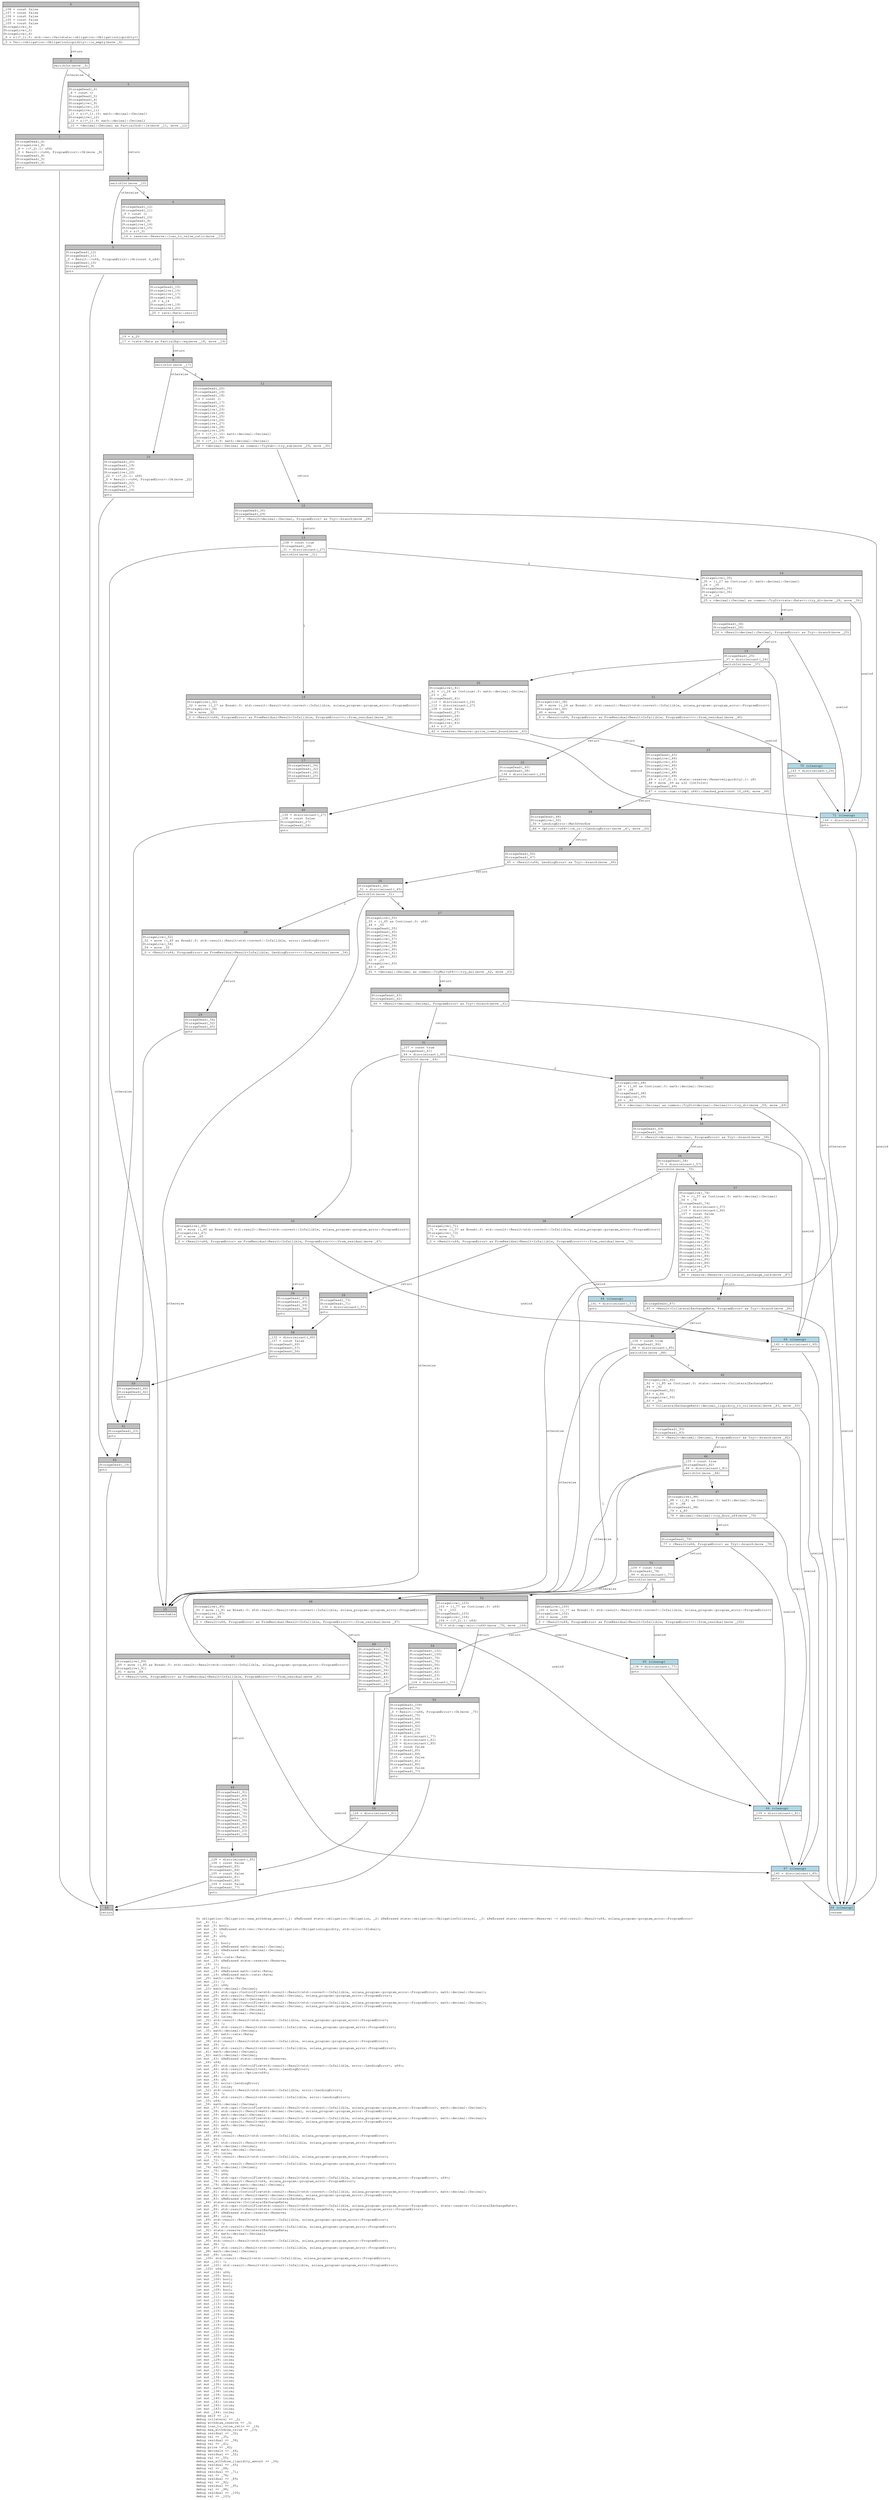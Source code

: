 digraph Mir_0_327 {
    graph [fontname="Courier, monospace"];
    node [fontname="Courier, monospace"];
    edge [fontname="Courier, monospace"];
    label=<fn obligation::Obligation::max_withdraw_amount(_1: &amp;ReErased state::obligation::Obligation, _2: &amp;ReErased state::obligation::ObligationCollateral, _3: &amp;ReErased state::reserve::Reserve) -&gt; std::result::Result&lt;u64, solana_program::program_error::ProgramError&gt;<br align="left"/>let _4: ();<br align="left"/>let mut _5: bool;<br align="left"/>let mut _6: &amp;ReErased std::vec::Vec&lt;state::obligation::ObligationLiquidity, std::alloc::Global&gt;;<br align="left"/>let mut _7: !;<br align="left"/>let mut _8: u64;<br align="left"/>let _9: ();<br align="left"/>let mut _10: bool;<br align="left"/>let mut _11: &amp;ReErased math::decimal::Decimal;<br align="left"/>let mut _12: &amp;ReErased math::decimal::Decimal;<br align="left"/>let mut _13: !;<br align="left"/>let _14: math::rate::Rate;<br align="left"/>let mut _15: &amp;ReErased state::reserve::Reserve;<br align="left"/>let _16: ();<br align="left"/>let mut _17: bool;<br align="left"/>let mut _18: &amp;ReErased math::rate::Rate;<br align="left"/>let mut _19: &amp;ReErased math::rate::Rate;<br align="left"/>let _20: math::rate::Rate;<br align="left"/>let mut _21: !;<br align="left"/>let mut _22: u64;<br align="left"/>let _23: math::decimal::Decimal;<br align="left"/>let mut _24: std::ops::ControlFlow&lt;std::result::Result&lt;std::convert::Infallible, solana_program::program_error::ProgramError&gt;, math::decimal::Decimal&gt;;<br align="left"/>let mut _25: std::result::Result&lt;math::decimal::Decimal, solana_program::program_error::ProgramError&gt;;<br align="left"/>let mut _26: math::decimal::Decimal;<br align="left"/>let mut _27: std::ops::ControlFlow&lt;std::result::Result&lt;std::convert::Infallible, solana_program::program_error::ProgramError&gt;, math::decimal::Decimal&gt;;<br align="left"/>let mut _28: std::result::Result&lt;math::decimal::Decimal, solana_program::program_error::ProgramError&gt;;<br align="left"/>let mut _29: math::decimal::Decimal;<br align="left"/>let mut _30: math::decimal::Decimal;<br align="left"/>let mut _31: isize;<br align="left"/>let _32: std::result::Result&lt;std::convert::Infallible, solana_program::program_error::ProgramError&gt;;<br align="left"/>let mut _33: !;<br align="left"/>let mut _34: std::result::Result&lt;std::convert::Infallible, solana_program::program_error::ProgramError&gt;;<br align="left"/>let _35: math::decimal::Decimal;<br align="left"/>let mut _36: math::rate::Rate;<br align="left"/>let mut _37: isize;<br align="left"/>let _38: std::result::Result&lt;std::convert::Infallible, solana_program::program_error::ProgramError&gt;;<br align="left"/>let mut _39: !;<br align="left"/>let mut _40: std::result::Result&lt;std::convert::Infallible, solana_program::program_error::ProgramError&gt;;<br align="left"/>let _41: math::decimal::Decimal;<br align="left"/>let _42: math::decimal::Decimal;<br align="left"/>let mut _43: &amp;ReErased state::reserve::Reserve;<br align="left"/>let _44: u64;<br align="left"/>let mut _45: std::ops::ControlFlow&lt;std::result::Result&lt;std::convert::Infallible, error::LendingError&gt;, u64&gt;;<br align="left"/>let mut _46: std::result::Result&lt;u64, error::LendingError&gt;;<br align="left"/>let mut _47: std::option::Option&lt;u64&gt;;<br align="left"/>let mut _48: u32;<br align="left"/>let mut _49: u8;<br align="left"/>let mut _50: error::LendingError;<br align="left"/>let mut _51: isize;<br align="left"/>let _52: std::result::Result&lt;std::convert::Infallible, error::LendingError&gt;;<br align="left"/>let mut _53: !;<br align="left"/>let mut _54: std::result::Result&lt;std::convert::Infallible, error::LendingError&gt;;<br align="left"/>let _55: u64;<br align="left"/>let _56: math::decimal::Decimal;<br align="left"/>let mut _57: std::ops::ControlFlow&lt;std::result::Result&lt;std::convert::Infallible, solana_program::program_error::ProgramError&gt;, math::decimal::Decimal&gt;;<br align="left"/>let mut _58: std::result::Result&lt;math::decimal::Decimal, solana_program::program_error::ProgramError&gt;;<br align="left"/>let mut _59: math::decimal::Decimal;<br align="left"/>let mut _60: std::ops::ControlFlow&lt;std::result::Result&lt;std::convert::Infallible, solana_program::program_error::ProgramError&gt;, math::decimal::Decimal&gt;;<br align="left"/>let mut _61: std::result::Result&lt;math::decimal::Decimal, solana_program::program_error::ProgramError&gt;;<br align="left"/>let mut _62: math::decimal::Decimal;<br align="left"/>let mut _63: u64;<br align="left"/>let mut _64: isize;<br align="left"/>let _65: std::result::Result&lt;std::convert::Infallible, solana_program::program_error::ProgramError&gt;;<br align="left"/>let mut _66: !;<br align="left"/>let mut _67: std::result::Result&lt;std::convert::Infallible, solana_program::program_error::ProgramError&gt;;<br align="left"/>let _68: math::decimal::Decimal;<br align="left"/>let mut _69: math::decimal::Decimal;<br align="left"/>let mut _70: isize;<br align="left"/>let _71: std::result::Result&lt;std::convert::Infallible, solana_program::program_error::ProgramError&gt;;<br align="left"/>let mut _72: !;<br align="left"/>let mut _73: std::result::Result&lt;std::convert::Infallible, solana_program::program_error::ProgramError&gt;;<br align="left"/>let _74: math::decimal::Decimal;<br align="left"/>let mut _75: u64;<br align="left"/>let mut _76: u64;<br align="left"/>let mut _77: std::ops::ControlFlow&lt;std::result::Result&lt;std::convert::Infallible, solana_program::program_error::ProgramError&gt;, u64&gt;;<br align="left"/>let mut _78: std::result::Result&lt;u64, solana_program::program_error::ProgramError&gt;;<br align="left"/>let mut _79: &amp;ReErased math::decimal::Decimal;<br align="left"/>let _80: math::decimal::Decimal;<br align="left"/>let mut _81: std::ops::ControlFlow&lt;std::result::Result&lt;std::convert::Infallible, solana_program::program_error::ProgramError&gt;, math::decimal::Decimal&gt;;<br align="left"/>let mut _82: std::result::Result&lt;math::decimal::Decimal, solana_program::program_error::ProgramError&gt;;<br align="left"/>let mut _83: &amp;ReErased state::reserve::CollateralExchangeRate;<br align="left"/>let _84: state::reserve::CollateralExchangeRate;<br align="left"/>let mut _85: std::ops::ControlFlow&lt;std::result::Result&lt;std::convert::Infallible, solana_program::program_error::ProgramError&gt;, state::reserve::CollateralExchangeRate&gt;;<br align="left"/>let mut _86: std::result::Result&lt;state::reserve::CollateralExchangeRate, solana_program::program_error::ProgramError&gt;;<br align="left"/>let mut _87: &amp;ReErased state::reserve::Reserve;<br align="left"/>let mut _88: isize;<br align="left"/>let _89: std::result::Result&lt;std::convert::Infallible, solana_program::program_error::ProgramError&gt;;<br align="left"/>let mut _90: !;<br align="left"/>let mut _91: std::result::Result&lt;std::convert::Infallible, solana_program::program_error::ProgramError&gt;;<br align="left"/>let _92: state::reserve::CollateralExchangeRate;<br align="left"/>let mut _93: math::decimal::Decimal;<br align="left"/>let mut _94: isize;<br align="left"/>let _95: std::result::Result&lt;std::convert::Infallible, solana_program::program_error::ProgramError&gt;;<br align="left"/>let mut _96: !;<br align="left"/>let mut _97: std::result::Result&lt;std::convert::Infallible, solana_program::program_error::ProgramError&gt;;<br align="left"/>let _98: math::decimal::Decimal;<br align="left"/>let mut _99: isize;<br align="left"/>let _100: std::result::Result&lt;std::convert::Infallible, solana_program::program_error::ProgramError&gt;;<br align="left"/>let mut _101: !;<br align="left"/>let mut _102: std::result::Result&lt;std::convert::Infallible, solana_program::program_error::ProgramError&gt;;<br align="left"/>let _103: u64;<br align="left"/>let mut _104: u64;<br align="left"/>let mut _105: bool;<br align="left"/>let mut _106: bool;<br align="left"/>let mut _107: bool;<br align="left"/>let mut _108: bool;<br align="left"/>let mut _109: bool;<br align="left"/>let mut _110: isize;<br align="left"/>let mut _111: isize;<br align="left"/>let mut _112: isize;<br align="left"/>let mut _113: isize;<br align="left"/>let mut _114: isize;<br align="left"/>let mut _115: isize;<br align="left"/>let mut _116: isize;<br align="left"/>let mut _117: isize;<br align="left"/>let mut _118: isize;<br align="left"/>let mut _119: isize;<br align="left"/>let mut _120: isize;<br align="left"/>let mut _121: isize;<br align="left"/>let mut _122: isize;<br align="left"/>let mut _123: isize;<br align="left"/>let mut _124: isize;<br align="left"/>let mut _125: isize;<br align="left"/>let mut _126: isize;<br align="left"/>let mut _127: isize;<br align="left"/>let mut _128: isize;<br align="left"/>let mut _129: isize;<br align="left"/>let mut _130: isize;<br align="left"/>let mut _131: isize;<br align="left"/>let mut _132: isize;<br align="left"/>let mut _133: isize;<br align="left"/>let mut _134: isize;<br align="left"/>let mut _135: isize;<br align="left"/>let mut _136: isize;<br align="left"/>let mut _137: isize;<br align="left"/>let mut _138: isize;<br align="left"/>let mut _139: isize;<br align="left"/>let mut _140: isize;<br align="left"/>let mut _141: isize;<br align="left"/>let mut _142: isize;<br align="left"/>let mut _143: isize;<br align="left"/>let mut _144: isize;<br align="left"/>debug self =&gt; _1;<br align="left"/>debug collateral =&gt; _2;<br align="left"/>debug withdraw_reserve =&gt; _3;<br align="left"/>debug loan_to_value_ratio =&gt; _14;<br align="left"/>debug max_withdraw_value =&gt; _23;<br align="left"/>debug residual =&gt; _32;<br align="left"/>debug val =&gt; _35;<br align="left"/>debug residual =&gt; _38;<br align="left"/>debug val =&gt; _41;<br align="left"/>debug price =&gt; _42;<br align="left"/>debug decimals =&gt; _44;<br align="left"/>debug residual =&gt; _52;<br align="left"/>debug val =&gt; _55;<br align="left"/>debug max_withdraw_liquidity_amount =&gt; _56;<br align="left"/>debug residual =&gt; _65;<br align="left"/>debug val =&gt; _68;<br align="left"/>debug residual =&gt; _71;<br align="left"/>debug val =&gt; _74;<br align="left"/>debug residual =&gt; _89;<br align="left"/>debug val =&gt; _92;<br align="left"/>debug residual =&gt; _95;<br align="left"/>debug val =&gt; _98;<br align="left"/>debug residual =&gt; _100;<br align="left"/>debug val =&gt; _103;<br align="left"/>>;
    bb0__0_327 [shape="none", label=<<table border="0" cellborder="1" cellspacing="0"><tr><td bgcolor="gray" align="center" colspan="1">0</td></tr><tr><td align="left" balign="left">_108 = const false<br/>_107 = const false<br/>_106 = const false<br/>_105 = const false<br/>_109 = const false<br/>StorageLive(_4)<br/>StorageLive(_5)<br/>StorageLive(_6)<br/>_6 = &amp;((*_1).5: std::vec::Vec&lt;state::obligation::ObligationLiquidity&gt;)<br/></td></tr><tr><td align="left">_5 = Vec::&lt;obligation::ObligationLiquidity&gt;::is_empty(move _6)</td></tr></table>>];
    bb1__0_327 [shape="none", label=<<table border="0" cellborder="1" cellspacing="0"><tr><td bgcolor="gray" align="center" colspan="1">1</td></tr><tr><td align="left">switchInt(move _5)</td></tr></table>>];
    bb2__0_327 [shape="none", label=<<table border="0" cellborder="1" cellspacing="0"><tr><td bgcolor="gray" align="center" colspan="1">2</td></tr><tr><td align="left" balign="left">StorageDead(_6)<br/>StorageLive(_8)<br/>_8 = ((*_2).1: u64)<br/>_0 = Result::&lt;u64, ProgramError&gt;::Ok(move _8)<br/>StorageDead(_8)<br/>StorageDead(_5)<br/>StorageDead(_4)<br/></td></tr><tr><td align="left">goto</td></tr></table>>];
    bb3__0_327 [shape="none", label=<<table border="0" cellborder="1" cellspacing="0"><tr><td bgcolor="gray" align="center" colspan="1">3</td></tr><tr><td align="left" balign="left">StorageDead(_6)<br/>_4 = const ()<br/>StorageDead(_5)<br/>StorageDead(_4)<br/>StorageLive(_9)<br/>StorageLive(_10)<br/>StorageLive(_11)<br/>_11 = &amp;((*_1).10: math::decimal::Decimal)<br/>StorageLive(_12)<br/>_12 = &amp;((*_1).9: math::decimal::Decimal)<br/></td></tr><tr><td align="left">_10 = &lt;decimal::Decimal as PartialOrd&gt;::le(move _11, move _12)</td></tr></table>>];
    bb4__0_327 [shape="none", label=<<table border="0" cellborder="1" cellspacing="0"><tr><td bgcolor="gray" align="center" colspan="1">4</td></tr><tr><td align="left">switchInt(move _10)</td></tr></table>>];
    bb5__0_327 [shape="none", label=<<table border="0" cellborder="1" cellspacing="0"><tr><td bgcolor="gray" align="center" colspan="1">5</td></tr><tr><td align="left" balign="left">StorageDead(_12)<br/>StorageDead(_11)<br/>_0 = Result::&lt;u64, ProgramError&gt;::Ok(const 0_u64)<br/>StorageDead(_10)<br/>StorageDead(_9)<br/></td></tr><tr><td align="left">goto</td></tr></table>>];
    bb6__0_327 [shape="none", label=<<table border="0" cellborder="1" cellspacing="0"><tr><td bgcolor="gray" align="center" colspan="1">6</td></tr><tr><td align="left" balign="left">StorageDead(_12)<br/>StorageDead(_11)<br/>_9 = const ()<br/>StorageDead(_10)<br/>StorageDead(_9)<br/>StorageLive(_14)<br/>StorageLive(_15)<br/>_15 = &amp;(*_3)<br/></td></tr><tr><td align="left">_14 = reserve::Reserve::loan_to_value_ratio(move _15)</td></tr></table>>];
    bb7__0_327 [shape="none", label=<<table border="0" cellborder="1" cellspacing="0"><tr><td bgcolor="gray" align="center" colspan="1">7</td></tr><tr><td align="left" balign="left">StorageDead(_15)<br/>StorageLive(_16)<br/>StorageLive(_17)<br/>StorageLive(_18)<br/>_18 = &amp;_14<br/>StorageLive(_19)<br/>StorageLive(_20)<br/></td></tr><tr><td align="left">_20 = rate::Rate::zero()</td></tr></table>>];
    bb8__0_327 [shape="none", label=<<table border="0" cellborder="1" cellspacing="0"><tr><td bgcolor="gray" align="center" colspan="1">8</td></tr><tr><td align="left" balign="left">_19 = &amp;_20<br/></td></tr><tr><td align="left">_17 = &lt;rate::Rate as PartialEq&gt;::eq(move _18, move _19)</td></tr></table>>];
    bb9__0_327 [shape="none", label=<<table border="0" cellborder="1" cellspacing="0"><tr><td bgcolor="gray" align="center" colspan="1">9</td></tr><tr><td align="left">switchInt(move _17)</td></tr></table>>];
    bb10__0_327 [shape="none", label=<<table border="0" cellborder="1" cellspacing="0"><tr><td bgcolor="gray" align="center" colspan="1">10</td></tr><tr><td align="left" balign="left">StorageDead(_20)<br/>StorageDead(_19)<br/>StorageDead(_18)<br/>StorageLive(_22)<br/>_22 = ((*_2).1: u64)<br/>_0 = Result::&lt;u64, ProgramError&gt;::Ok(move _22)<br/>StorageDead(_22)<br/>StorageDead(_17)<br/>StorageDead(_16)<br/></td></tr><tr><td align="left">goto</td></tr></table>>];
    bb11__0_327 [shape="none", label=<<table border="0" cellborder="1" cellspacing="0"><tr><td bgcolor="gray" align="center" colspan="1">11</td></tr><tr><td align="left" balign="left">StorageDead(_20)<br/>StorageDead(_19)<br/>StorageDead(_18)<br/>_16 = const ()<br/>StorageDead(_17)<br/>StorageDead(_16)<br/>StorageLive(_23)<br/>StorageLive(_24)<br/>StorageLive(_25)<br/>StorageLive(_26)<br/>StorageLive(_27)<br/>StorageLive(_28)<br/>StorageLive(_29)<br/>_29 = ((*_1).10: math::decimal::Decimal)<br/>StorageLive(_30)<br/>_30 = ((*_1).9: math::decimal::Decimal)<br/></td></tr><tr><td align="left">_28 = &lt;decimal::Decimal as common::TrySub&gt;::try_sub(move _29, move _30)</td></tr></table>>];
    bb12__0_327 [shape="none", label=<<table border="0" cellborder="1" cellspacing="0"><tr><td bgcolor="gray" align="center" colspan="1">12</td></tr><tr><td align="left" balign="left">StorageDead(_30)<br/>StorageDead(_29)<br/></td></tr><tr><td align="left">_27 = &lt;Result&lt;decimal::Decimal, ProgramError&gt; as Try&gt;::branch(move _28)</td></tr></table>>];
    bb13__0_327 [shape="none", label=<<table border="0" cellborder="1" cellspacing="0"><tr><td bgcolor="gray" align="center" colspan="1">13</td></tr><tr><td align="left" balign="left">_108 = const true<br/>StorageDead(_28)<br/>_31 = discriminant(_27)<br/></td></tr><tr><td align="left">switchInt(move _31)</td></tr></table>>];
    bb14__0_327 [shape="none", label=<<table border="0" cellborder="1" cellspacing="0"><tr><td bgcolor="gray" align="center" colspan="1">14</td></tr><tr><td align="left" balign="left">StorageLive(_35)<br/>_35 = ((_27 as Continue).0: math::decimal::Decimal)<br/>_26 = _35<br/>StorageDead(_35)<br/>StorageLive(_36)<br/>_36 = _14<br/></td></tr><tr><td align="left">_25 = &lt;decimal::Decimal as common::TryDiv&lt;rate::Rate&gt;&gt;::try_div(move _26, move _36)</td></tr></table>>];
    bb15__0_327 [shape="none", label=<<table border="0" cellborder="1" cellspacing="0"><tr><td bgcolor="gray" align="center" colspan="1">15</td></tr><tr><td align="left">unreachable</td></tr></table>>];
    bb16__0_327 [shape="none", label=<<table border="0" cellborder="1" cellspacing="0"><tr><td bgcolor="gray" align="center" colspan="1">16</td></tr><tr><td align="left" balign="left">StorageLive(_32)<br/>_32 = move ((_27 as Break).0: std::result::Result&lt;std::convert::Infallible, solana_program::program_error::ProgramError&gt;)<br/>StorageLive(_34)<br/>_34 = move _32<br/></td></tr><tr><td align="left">_0 = &lt;Result&lt;u64, ProgramError&gt; as FromResidual&lt;Result&lt;Infallible, ProgramError&gt;&gt;&gt;::from_residual(move _34)</td></tr></table>>];
    bb17__0_327 [shape="none", label=<<table border="0" cellborder="1" cellspacing="0"><tr><td bgcolor="gray" align="center" colspan="1">17</td></tr><tr><td align="left" balign="left">StorageDead(_34)<br/>StorageDead(_32)<br/>StorageDead(_26)<br/>StorageDead(_25)<br/></td></tr><tr><td align="left">goto</td></tr></table>>];
    bb18__0_327 [shape="none", label=<<table border="0" cellborder="1" cellspacing="0"><tr><td bgcolor="gray" align="center" colspan="1">18</td></tr><tr><td align="left" balign="left">StorageDead(_36)<br/>StorageDead(_26)<br/></td></tr><tr><td align="left">_24 = &lt;Result&lt;decimal::Decimal, ProgramError&gt; as Try&gt;::branch(move _25)</td></tr></table>>];
    bb19__0_327 [shape="none", label=<<table border="0" cellborder="1" cellspacing="0"><tr><td bgcolor="gray" align="center" colspan="1">19</td></tr><tr><td align="left" balign="left">StorageDead(_25)<br/>_37 = discriminant(_24)<br/></td></tr><tr><td align="left">switchInt(move _37)</td></tr></table>>];
    bb20__0_327 [shape="none", label=<<table border="0" cellborder="1" cellspacing="0"><tr><td bgcolor="gray" align="center" colspan="1">20</td></tr><tr><td align="left" balign="left">StorageLive(_41)<br/>_41 = ((_24 as Continue).0: math::decimal::Decimal)<br/>_23 = _41<br/>StorageDead(_41)<br/>_110 = discriminant(_24)<br/>_112 = discriminant(_27)<br/>_108 = const false<br/>StorageDead(_27)<br/>StorageDead(_24)<br/>StorageLive(_42)<br/>StorageLive(_43)<br/>_43 = &amp;(*_3)<br/></td></tr><tr><td align="left">_42 = reserve::Reserve::price_lower_bound(move _43)</td></tr></table>>];
    bb21__0_327 [shape="none", label=<<table border="0" cellborder="1" cellspacing="0"><tr><td bgcolor="gray" align="center" colspan="1">21</td></tr><tr><td align="left" balign="left">StorageLive(_38)<br/>_38 = move ((_24 as Break).0: std::result::Result&lt;std::convert::Infallible, solana_program::program_error::ProgramError&gt;)<br/>StorageLive(_40)<br/>_40 = move _38<br/></td></tr><tr><td align="left">_0 = &lt;Result&lt;u64, ProgramError&gt; as FromResidual&lt;Result&lt;Infallible, ProgramError&gt;&gt;&gt;::from_residual(move _40)</td></tr></table>>];
    bb22__0_327 [shape="none", label=<<table border="0" cellborder="1" cellspacing="0"><tr><td bgcolor="gray" align="center" colspan="1">22</td></tr><tr><td align="left" balign="left">StorageDead(_40)<br/>StorageDead(_38)<br/>_134 = discriminant(_24)<br/></td></tr><tr><td align="left">goto</td></tr></table>>];
    bb23__0_327 [shape="none", label=<<table border="0" cellborder="1" cellspacing="0"><tr><td bgcolor="gray" align="center" colspan="1">23</td></tr><tr><td align="left" balign="left">StorageDead(_43)<br/>StorageLive(_44)<br/>StorageLive(_45)<br/>StorageLive(_46)<br/>StorageLive(_47)<br/>StorageLive(_48)<br/>StorageLive(_49)<br/>_49 = (((*_3).3: state::reserve::ReserveLiquidity).1: u8)<br/>_48 = move _49 as u32 (IntToInt)<br/>StorageDead(_49)<br/></td></tr><tr><td align="left">_47 = core::num::&lt;impl u64&gt;::checked_pow(const 10_u64, move _48)</td></tr></table>>];
    bb24__0_327 [shape="none", label=<<table border="0" cellborder="1" cellspacing="0"><tr><td bgcolor="gray" align="center" colspan="1">24</td></tr><tr><td align="left" balign="left">StorageDead(_48)<br/>StorageLive(_50)<br/>_50 = LendingError::MathOverflow<br/></td></tr><tr><td align="left">_46 = Option::&lt;u64&gt;::ok_or::&lt;LendingError&gt;(move _47, move _50)</td></tr></table>>];
    bb25__0_327 [shape="none", label=<<table border="0" cellborder="1" cellspacing="0"><tr><td bgcolor="gray" align="center" colspan="1">25</td></tr><tr><td align="left" balign="left">StorageDead(_50)<br/>StorageDead(_47)<br/></td></tr><tr><td align="left">_45 = &lt;Result&lt;u64, LendingError&gt; as Try&gt;::branch(move _46)</td></tr></table>>];
    bb26__0_327 [shape="none", label=<<table border="0" cellborder="1" cellspacing="0"><tr><td bgcolor="gray" align="center" colspan="1">26</td></tr><tr><td align="left" balign="left">StorageDead(_46)<br/>_51 = discriminant(_45)<br/></td></tr><tr><td align="left">switchInt(move _51)</td></tr></table>>];
    bb27__0_327 [shape="none", label=<<table border="0" cellborder="1" cellspacing="0"><tr><td bgcolor="gray" align="center" colspan="1">27</td></tr><tr><td align="left" balign="left">StorageLive(_55)<br/>_55 = ((_45 as Continue).0: u64)<br/>_44 = _55<br/>StorageDead(_55)<br/>StorageDead(_45)<br/>StorageLive(_56)<br/>StorageLive(_57)<br/>StorageLive(_58)<br/>StorageLive(_59)<br/>StorageLive(_60)<br/>StorageLive(_61)<br/>StorageLive(_62)<br/>_62 = _23<br/>StorageLive(_63)<br/>_63 = _44<br/></td></tr><tr><td align="left">_61 = &lt;decimal::Decimal as common::TryMul&lt;u64&gt;&gt;::try_mul(move _62, move _63)</td></tr></table>>];
    bb28__0_327 [shape="none", label=<<table border="0" cellborder="1" cellspacing="0"><tr><td bgcolor="gray" align="center" colspan="1">28</td></tr><tr><td align="left" balign="left">StorageLive(_52)<br/>_52 = move ((_45 as Break).0: std::result::Result&lt;std::convert::Infallible, error::LendingError&gt;)<br/>StorageLive(_54)<br/>_54 = move _52<br/></td></tr><tr><td align="left">_0 = &lt;Result&lt;u64, ProgramError&gt; as FromResidual&lt;Result&lt;Infallible, LendingError&gt;&gt;&gt;::from_residual(move _54)</td></tr></table>>];
    bb29__0_327 [shape="none", label=<<table border="0" cellborder="1" cellspacing="0"><tr><td bgcolor="gray" align="center" colspan="1">29</td></tr><tr><td align="left" balign="left">StorageDead(_54)<br/>StorageDead(_52)<br/>StorageDead(_45)<br/></td></tr><tr><td align="left">goto</td></tr></table>>];
    bb30__0_327 [shape="none", label=<<table border="0" cellborder="1" cellspacing="0"><tr><td bgcolor="gray" align="center" colspan="1">30</td></tr><tr><td align="left" balign="left">StorageDead(_63)<br/>StorageDead(_62)<br/></td></tr><tr><td align="left">_60 = &lt;Result&lt;decimal::Decimal, ProgramError&gt; as Try&gt;::branch(move _61)</td></tr></table>>];
    bb31__0_327 [shape="none", label=<<table border="0" cellborder="1" cellspacing="0"><tr><td bgcolor="gray" align="center" colspan="1">31</td></tr><tr><td align="left" balign="left">_107 = const true<br/>StorageDead(_61)<br/>_64 = discriminant(_60)<br/></td></tr><tr><td align="left">switchInt(move _64)</td></tr></table>>];
    bb32__0_327 [shape="none", label=<<table border="0" cellborder="1" cellspacing="0"><tr><td bgcolor="gray" align="center" colspan="1">32</td></tr><tr><td align="left" balign="left">StorageLive(_68)<br/>_68 = ((_60 as Continue).0: math::decimal::Decimal)<br/>_59 = _68<br/>StorageDead(_68)<br/>StorageLive(_69)<br/>_69 = _42<br/></td></tr><tr><td align="left">_58 = &lt;decimal::Decimal as common::TryDiv&lt;decimal::Decimal&gt;&gt;::try_div(move _59, move _69)</td></tr></table>>];
    bb33__0_327 [shape="none", label=<<table border="0" cellborder="1" cellspacing="0"><tr><td bgcolor="gray" align="center" colspan="1">33</td></tr><tr><td align="left" balign="left">StorageLive(_65)<br/>_65 = move ((_60 as Break).0: std::result::Result&lt;std::convert::Infallible, solana_program::program_error::ProgramError&gt;)<br/>StorageLive(_67)<br/>_67 = move _65<br/></td></tr><tr><td align="left">_0 = &lt;Result&lt;u64, ProgramError&gt; as FromResidual&lt;Result&lt;Infallible, ProgramError&gt;&gt;&gt;::from_residual(move _67)</td></tr></table>>];
    bb34__0_327 [shape="none", label=<<table border="0" cellborder="1" cellspacing="0"><tr><td bgcolor="gray" align="center" colspan="1">34</td></tr><tr><td align="left" balign="left">StorageDead(_67)<br/>StorageDead(_65)<br/>StorageDead(_59)<br/>StorageDead(_58)<br/></td></tr><tr><td align="left">goto</td></tr></table>>];
    bb35__0_327 [shape="none", label=<<table border="0" cellborder="1" cellspacing="0"><tr><td bgcolor="gray" align="center" colspan="1">35</td></tr><tr><td align="left" balign="left">StorageDead(_69)<br/>StorageDead(_59)<br/></td></tr><tr><td align="left">_57 = &lt;Result&lt;decimal::Decimal, ProgramError&gt; as Try&gt;::branch(move _58)</td></tr></table>>];
    bb36__0_327 [shape="none", label=<<table border="0" cellborder="1" cellspacing="0"><tr><td bgcolor="gray" align="center" colspan="1">36</td></tr><tr><td align="left" balign="left">StorageDead(_58)<br/>_70 = discriminant(_57)<br/></td></tr><tr><td align="left">switchInt(move _70)</td></tr></table>>];
    bb37__0_327 [shape="none", label=<<table border="0" cellborder="1" cellspacing="0"><tr><td bgcolor="gray" align="center" colspan="1">37</td></tr><tr><td align="left" balign="left">StorageLive(_74)<br/>_74 = ((_57 as Continue).0: math::decimal::Decimal)<br/>_56 = _74<br/>StorageDead(_74)<br/>_114 = discriminant(_57)<br/>_116 = discriminant(_60)<br/>_107 = const false<br/>StorageDead(_60)<br/>StorageDead(_57)<br/>StorageLive(_75)<br/>StorageLive(_76)<br/>StorageLive(_77)<br/>StorageLive(_78)<br/>StorageLive(_79)<br/>StorageLive(_80)<br/>StorageLive(_81)<br/>StorageLive(_82)<br/>StorageLive(_83)<br/>StorageLive(_84)<br/>StorageLive(_85)<br/>StorageLive(_86)<br/>StorageLive(_87)<br/>_87 = &amp;(*_3)<br/></td></tr><tr><td align="left">_86 = reserve::Reserve::collateral_exchange_rate(move _87)</td></tr></table>>];
    bb38__0_327 [shape="none", label=<<table border="0" cellborder="1" cellspacing="0"><tr><td bgcolor="gray" align="center" colspan="1">38</td></tr><tr><td align="left" balign="left">StorageLive(_71)<br/>_71 = move ((_57 as Break).0: std::result::Result&lt;std::convert::Infallible, solana_program::program_error::ProgramError&gt;)<br/>StorageLive(_73)<br/>_73 = move _71<br/></td></tr><tr><td align="left">_0 = &lt;Result&lt;u64, ProgramError&gt; as FromResidual&lt;Result&lt;Infallible, ProgramError&gt;&gt;&gt;::from_residual(move _73)</td></tr></table>>];
    bb39__0_327 [shape="none", label=<<table border="0" cellborder="1" cellspacing="0"><tr><td bgcolor="gray" align="center" colspan="1">39</td></tr><tr><td align="left" balign="left">StorageDead(_73)<br/>StorageDead(_71)<br/>_130 = discriminant(_57)<br/></td></tr><tr><td align="left">goto</td></tr></table>>];
    bb40__0_327 [shape="none", label=<<table border="0" cellborder="1" cellspacing="0"><tr><td bgcolor="gray" align="center" colspan="1">40</td></tr><tr><td align="left" balign="left">StorageDead(_87)<br/></td></tr><tr><td align="left">_85 = &lt;Result&lt;CollateralExchangeRate, ProgramError&gt; as Try&gt;::branch(move _86)</td></tr></table>>];
    bb41__0_327 [shape="none", label=<<table border="0" cellborder="1" cellspacing="0"><tr><td bgcolor="gray" align="center" colspan="1">41</td></tr><tr><td align="left" balign="left">_106 = const true<br/>StorageDead(_86)<br/>_88 = discriminant(_85)<br/></td></tr><tr><td align="left">switchInt(move _88)</td></tr></table>>];
    bb42__0_327 [shape="none", label=<<table border="0" cellborder="1" cellspacing="0"><tr><td bgcolor="gray" align="center" colspan="1">42</td></tr><tr><td align="left" balign="left">StorageLive(_92)<br/>_92 = ((_85 as Continue).0: state::reserve::CollateralExchangeRate)<br/>_84 = _92<br/>StorageDead(_92)<br/>_83 = &amp;_84<br/>StorageLive(_93)<br/>_93 = _56<br/></td></tr><tr><td align="left">_82 = CollateralExchangeRate::decimal_liquidity_to_collateral(move _83, move _93)</td></tr></table>>];
    bb43__0_327 [shape="none", label=<<table border="0" cellborder="1" cellspacing="0"><tr><td bgcolor="gray" align="center" colspan="1">43</td></tr><tr><td align="left" balign="left">StorageLive(_89)<br/>_89 = move ((_85 as Break).0: std::result::Result&lt;std::convert::Infallible, solana_program::program_error::ProgramError&gt;)<br/>StorageLive(_91)<br/>_91 = move _89<br/></td></tr><tr><td align="left">_0 = &lt;Result&lt;u64, ProgramError&gt; as FromResidual&lt;Result&lt;Infallible, ProgramError&gt;&gt;&gt;::from_residual(move _91)</td></tr></table>>];
    bb44__0_327 [shape="none", label=<<table border="0" cellborder="1" cellspacing="0"><tr><td bgcolor="gray" align="center" colspan="1">44</td></tr><tr><td align="left" balign="left">StorageDead(_91)<br/>StorageDead(_89)<br/>StorageDead(_83)<br/>StorageDead(_82)<br/>StorageDead(_79)<br/>StorageDead(_78)<br/>StorageDead(_76)<br/>StorageDead(_75)<br/>StorageDead(_56)<br/>StorageDead(_44)<br/>StorageDead(_42)<br/>StorageDead(_23)<br/>StorageDead(_14)<br/></td></tr><tr><td align="left">goto</td></tr></table>>];
    bb45__0_327 [shape="none", label=<<table border="0" cellborder="1" cellspacing="0"><tr><td bgcolor="gray" align="center" colspan="1">45</td></tr><tr><td align="left" balign="left">StorageDead(_93)<br/>StorageDead(_83)<br/></td></tr><tr><td align="left">_81 = &lt;Result&lt;decimal::Decimal, ProgramError&gt; as Try&gt;::branch(move _82)</td></tr></table>>];
    bb46__0_327 [shape="none", label=<<table border="0" cellborder="1" cellspacing="0"><tr><td bgcolor="gray" align="center" colspan="1">46</td></tr><tr><td align="left" balign="left">_105 = const true<br/>StorageDead(_82)<br/>_94 = discriminant(_81)<br/></td></tr><tr><td align="left">switchInt(move _94)</td></tr></table>>];
    bb47__0_327 [shape="none", label=<<table border="0" cellborder="1" cellspacing="0"><tr><td bgcolor="gray" align="center" colspan="1">47</td></tr><tr><td align="left" balign="left">StorageLive(_98)<br/>_98 = ((_81 as Continue).0: math::decimal::Decimal)<br/>_80 = _98<br/>StorageDead(_98)<br/>_79 = &amp;_80<br/></td></tr><tr><td align="left">_78 = decimal::Decimal::try_floor_u64(move _79)</td></tr></table>>];
    bb48__0_327 [shape="none", label=<<table border="0" cellborder="1" cellspacing="0"><tr><td bgcolor="gray" align="center" colspan="1">48</td></tr><tr><td align="left" balign="left">StorageLive(_95)<br/>_95 = move ((_81 as Break).0: std::result::Result&lt;std::convert::Infallible, solana_program::program_error::ProgramError&gt;)<br/>StorageLive(_97)<br/>_97 = move _95<br/></td></tr><tr><td align="left">_0 = &lt;Result&lt;u64, ProgramError&gt; as FromResidual&lt;Result&lt;Infallible, ProgramError&gt;&gt;&gt;::from_residual(move _97)</td></tr></table>>];
    bb49__0_327 [shape="none", label=<<table border="0" cellborder="1" cellspacing="0"><tr><td bgcolor="gray" align="center" colspan="1">49</td></tr><tr><td align="left" balign="left">StorageDead(_97)<br/>StorageDead(_95)<br/>StorageDead(_79)<br/>StorageDead(_78)<br/>StorageDead(_76)<br/>StorageDead(_75)<br/>StorageDead(_56)<br/>StorageDead(_44)<br/>StorageDead(_42)<br/>StorageDead(_23)<br/>StorageDead(_14)<br/></td></tr><tr><td align="left">goto</td></tr></table>>];
    bb50__0_327 [shape="none", label=<<table border="0" cellborder="1" cellspacing="0"><tr><td bgcolor="gray" align="center" colspan="1">50</td></tr><tr><td align="left" balign="left">StorageDead(_79)<br/></td></tr><tr><td align="left">_77 = &lt;Result&lt;u64, ProgramError&gt; as Try&gt;::branch(move _78)</td></tr></table>>];
    bb51__0_327 [shape="none", label=<<table border="0" cellborder="1" cellspacing="0"><tr><td bgcolor="gray" align="center" colspan="1">51</td></tr><tr><td align="left" balign="left">_109 = const true<br/>StorageDead(_78)<br/>_99 = discriminant(_77)<br/></td></tr><tr><td align="left">switchInt(move _99)</td></tr></table>>];
    bb52__0_327 [shape="none", label=<<table border="0" cellborder="1" cellspacing="0"><tr><td bgcolor="gray" align="center" colspan="1">52</td></tr><tr><td align="left" balign="left">StorageLive(_103)<br/>_103 = ((_77 as Continue).0: u64)<br/>_76 = _103<br/>StorageDead(_103)<br/>StorageLive(_104)<br/>_104 = ((*_2).1: u64)<br/></td></tr><tr><td align="left">_75 = std::cmp::min::&lt;u64&gt;(move _76, move _104)</td></tr></table>>];
    bb53__0_327 [shape="none", label=<<table border="0" cellborder="1" cellspacing="0"><tr><td bgcolor="gray" align="center" colspan="1">53</td></tr><tr><td align="left" balign="left">StorageLive(_100)<br/>_100 = move ((_77 as Break).0: std::result::Result&lt;std::convert::Infallible, solana_program::program_error::ProgramError&gt;)<br/>StorageLive(_102)<br/>_102 = move _100<br/></td></tr><tr><td align="left">_0 = &lt;Result&lt;u64, ProgramError&gt; as FromResidual&lt;Result&lt;Infallible, ProgramError&gt;&gt;&gt;::from_residual(move _102)</td></tr></table>>];
    bb54__0_327 [shape="none", label=<<table border="0" cellborder="1" cellspacing="0"><tr><td bgcolor="gray" align="center" colspan="1">54</td></tr><tr><td align="left" balign="left">StorageDead(_102)<br/>StorageDead(_100)<br/>StorageDead(_76)<br/>StorageDead(_75)<br/>StorageDead(_56)<br/>StorageDead(_44)<br/>StorageDead(_42)<br/>StorageDead(_23)<br/>StorageDead(_14)<br/>_124 = discriminant(_77)<br/></td></tr><tr><td align="left">goto</td></tr></table>>];
    bb55__0_327 [shape="none", label=<<table border="0" cellborder="1" cellspacing="0"><tr><td bgcolor="gray" align="center" colspan="1">55</td></tr><tr><td align="left" balign="left">StorageDead(_104)<br/>StorageDead(_76)<br/>_0 = Result::&lt;u64, ProgramError&gt;::Ok(move _75)<br/>StorageDead(_75)<br/>StorageDead(_56)<br/>StorageDead(_44)<br/>StorageDead(_42)<br/>StorageDead(_23)<br/>StorageDead(_14)<br/>_118 = discriminant(_77)<br/>_120 = discriminant(_81)<br/>_122 = discriminant(_85)<br/>_106 = const false<br/>StorageDead(_85)<br/>StorageDead(_84)<br/>_105 = const false<br/>StorageDead(_81)<br/>StorageDead(_80)<br/>_109 = const false<br/>StorageDead(_77)<br/></td></tr><tr><td align="left">goto</td></tr></table>>];
    bb56__0_327 [shape="none", label=<<table border="0" cellborder="1" cellspacing="0"><tr><td bgcolor="gray" align="center" colspan="1">56</td></tr><tr><td align="left" balign="left">_126 = discriminant(_81)<br/></td></tr><tr><td align="left">goto</td></tr></table>>];
    bb57__0_327 [shape="none", label=<<table border="0" cellborder="1" cellspacing="0"><tr><td bgcolor="gray" align="center" colspan="1">57</td></tr><tr><td align="left" balign="left">_128 = discriminant(_85)<br/>_106 = const false<br/>StorageDead(_85)<br/>StorageDead(_84)<br/>_105 = const false<br/>StorageDead(_81)<br/>StorageDead(_80)<br/>_109 = const false<br/>StorageDead(_77)<br/></td></tr><tr><td align="left">goto</td></tr></table>>];
    bb58__0_327 [shape="none", label=<<table border="0" cellborder="1" cellspacing="0"><tr><td bgcolor="gray" align="center" colspan="1">58</td></tr><tr><td align="left" balign="left">_132 = discriminant(_60)<br/>_107 = const false<br/>StorageDead(_60)<br/>StorageDead(_57)<br/>StorageDead(_56)<br/></td></tr><tr><td align="left">goto</td></tr></table>>];
    bb59__0_327 [shape="none", label=<<table border="0" cellborder="1" cellspacing="0"><tr><td bgcolor="gray" align="center" colspan="1">59</td></tr><tr><td align="left" balign="left">StorageDead(_44)<br/>StorageDead(_42)<br/></td></tr><tr><td align="left">goto</td></tr></table>>];
    bb60__0_327 [shape="none", label=<<table border="0" cellborder="1" cellspacing="0"><tr><td bgcolor="gray" align="center" colspan="1">60</td></tr><tr><td align="left" balign="left">_136 = discriminant(_27)<br/>_108 = const false<br/>StorageDead(_27)<br/>StorageDead(_24)<br/></td></tr><tr><td align="left">goto</td></tr></table>>];
    bb61__0_327 [shape="none", label=<<table border="0" cellborder="1" cellspacing="0"><tr><td bgcolor="gray" align="center" colspan="1">61</td></tr><tr><td align="left" balign="left">StorageDead(_23)<br/></td></tr><tr><td align="left">goto</td></tr></table>>];
    bb62__0_327 [shape="none", label=<<table border="0" cellborder="1" cellspacing="0"><tr><td bgcolor="gray" align="center" colspan="1">62</td></tr><tr><td align="left" balign="left">StorageDead(_14)<br/></td></tr><tr><td align="left">goto</td></tr></table>>];
    bb63__0_327 [shape="none", label=<<table border="0" cellborder="1" cellspacing="0"><tr><td bgcolor="gray" align="center" colspan="1">63</td></tr><tr><td align="left">return</td></tr></table>>];
    bb64__0_327 [shape="none", label=<<table border="0" cellborder="1" cellspacing="0"><tr><td bgcolor="lightblue" align="center" colspan="1">64 (cleanup)</td></tr><tr><td align="left">resume</td></tr></table>>];
    bb65__0_327 [shape="none", label=<<table border="0" cellborder="1" cellspacing="0"><tr><td bgcolor="lightblue" align="center" colspan="1">65 (cleanup)</td></tr><tr><td align="left" balign="left">_138 = discriminant(_77)<br/></td></tr><tr><td align="left">goto</td></tr></table>>];
    bb66__0_327 [shape="none", label=<<table border="0" cellborder="1" cellspacing="0"><tr><td bgcolor="lightblue" align="center" colspan="1">66 (cleanup)</td></tr><tr><td align="left" balign="left">_139 = discriminant(_81)<br/></td></tr><tr><td align="left">goto</td></tr></table>>];
    bb67__0_327 [shape="none", label=<<table border="0" cellborder="1" cellspacing="0"><tr><td bgcolor="lightblue" align="center" colspan="1">67 (cleanup)</td></tr><tr><td align="left" balign="left">_140 = discriminant(_85)<br/></td></tr><tr><td align="left">goto</td></tr></table>>];
    bb68__0_327 [shape="none", label=<<table border="0" cellborder="1" cellspacing="0"><tr><td bgcolor="lightblue" align="center" colspan="1">68 (cleanup)</td></tr><tr><td align="left" balign="left">_141 = discriminant(_57)<br/></td></tr><tr><td align="left">goto</td></tr></table>>];
    bb69__0_327 [shape="none", label=<<table border="0" cellborder="1" cellspacing="0"><tr><td bgcolor="lightblue" align="center" colspan="1">69 (cleanup)</td></tr><tr><td align="left" balign="left">_142 = discriminant(_60)<br/></td></tr><tr><td align="left">goto</td></tr></table>>];
    bb70__0_327 [shape="none", label=<<table border="0" cellborder="1" cellspacing="0"><tr><td bgcolor="lightblue" align="center" colspan="1">70 (cleanup)</td></tr><tr><td align="left" balign="left">_143 = discriminant(_24)<br/></td></tr><tr><td align="left">goto</td></tr></table>>];
    bb71__0_327 [shape="none", label=<<table border="0" cellborder="1" cellspacing="0"><tr><td bgcolor="lightblue" align="center" colspan="1">71 (cleanup)</td></tr><tr><td align="left" balign="left">_144 = discriminant(_27)<br/></td></tr><tr><td align="left">goto</td></tr></table>>];
    bb0__0_327 -> bb1__0_327 [label="return"];
    bb1__0_327 -> bb3__0_327 [label="0"];
    bb1__0_327 -> bb2__0_327 [label="otherwise"];
    bb2__0_327 -> bb63__0_327 [label=""];
    bb3__0_327 -> bb4__0_327 [label="return"];
    bb4__0_327 -> bb6__0_327 [label="0"];
    bb4__0_327 -> bb5__0_327 [label="otherwise"];
    bb5__0_327 -> bb63__0_327 [label=""];
    bb6__0_327 -> bb7__0_327 [label="return"];
    bb7__0_327 -> bb8__0_327 [label="return"];
    bb8__0_327 -> bb9__0_327 [label="return"];
    bb9__0_327 -> bb11__0_327 [label="0"];
    bb9__0_327 -> bb10__0_327 [label="otherwise"];
    bb10__0_327 -> bb62__0_327 [label=""];
    bb11__0_327 -> bb12__0_327 [label="return"];
    bb12__0_327 -> bb13__0_327 [label="return"];
    bb12__0_327 -> bb64__0_327 [label="unwind"];
    bb13__0_327 -> bb14__0_327 [label="0"];
    bb13__0_327 -> bb16__0_327 [label="1"];
    bb13__0_327 -> bb15__0_327 [label="otherwise"];
    bb14__0_327 -> bb18__0_327 [label="return"];
    bb14__0_327 -> bb71__0_327 [label="unwind"];
    bb16__0_327 -> bb17__0_327 [label="return"];
    bb16__0_327 -> bb71__0_327 [label="unwind"];
    bb17__0_327 -> bb60__0_327 [label=""];
    bb18__0_327 -> bb19__0_327 [label="return"];
    bb18__0_327 -> bb71__0_327 [label="unwind"];
    bb19__0_327 -> bb20__0_327 [label="0"];
    bb19__0_327 -> bb21__0_327 [label="1"];
    bb19__0_327 -> bb15__0_327 [label="otherwise"];
    bb20__0_327 -> bb23__0_327 [label="return"];
    bb21__0_327 -> bb22__0_327 [label="return"];
    bb21__0_327 -> bb70__0_327 [label="unwind"];
    bb22__0_327 -> bb60__0_327 [label=""];
    bb23__0_327 -> bb24__0_327 [label="return"];
    bb24__0_327 -> bb25__0_327 [label="return"];
    bb25__0_327 -> bb26__0_327 [label="return"];
    bb26__0_327 -> bb27__0_327 [label="0"];
    bb26__0_327 -> bb28__0_327 [label="1"];
    bb26__0_327 -> bb15__0_327 [label="otherwise"];
    bb27__0_327 -> bb30__0_327 [label="return"];
    bb28__0_327 -> bb29__0_327 [label="return"];
    bb29__0_327 -> bb59__0_327 [label=""];
    bb30__0_327 -> bb31__0_327 [label="return"];
    bb30__0_327 -> bb64__0_327 [label="unwind"];
    bb31__0_327 -> bb32__0_327 [label="0"];
    bb31__0_327 -> bb33__0_327 [label="1"];
    bb31__0_327 -> bb15__0_327 [label="otherwise"];
    bb32__0_327 -> bb35__0_327 [label="return"];
    bb32__0_327 -> bb69__0_327 [label="unwind"];
    bb33__0_327 -> bb34__0_327 [label="return"];
    bb33__0_327 -> bb69__0_327 [label="unwind"];
    bb34__0_327 -> bb58__0_327 [label=""];
    bb35__0_327 -> bb36__0_327 [label="return"];
    bb35__0_327 -> bb69__0_327 [label="unwind"];
    bb36__0_327 -> bb37__0_327 [label="0"];
    bb36__0_327 -> bb38__0_327 [label="1"];
    bb36__0_327 -> bb15__0_327 [label="otherwise"];
    bb37__0_327 -> bb40__0_327 [label="return"];
    bb38__0_327 -> bb39__0_327 [label="return"];
    bb38__0_327 -> bb68__0_327 [label="unwind"];
    bb39__0_327 -> bb58__0_327 [label=""];
    bb40__0_327 -> bb41__0_327 [label="return"];
    bb40__0_327 -> bb64__0_327 [label="unwind"];
    bb41__0_327 -> bb42__0_327 [label="0"];
    bb41__0_327 -> bb43__0_327 [label="1"];
    bb41__0_327 -> bb15__0_327 [label="otherwise"];
    bb42__0_327 -> bb45__0_327 [label="return"];
    bb42__0_327 -> bb67__0_327 [label="unwind"];
    bb43__0_327 -> bb44__0_327 [label="return"];
    bb43__0_327 -> bb67__0_327 [label="unwind"];
    bb44__0_327 -> bb57__0_327 [label=""];
    bb45__0_327 -> bb46__0_327 [label="return"];
    bb45__0_327 -> bb67__0_327 [label="unwind"];
    bb46__0_327 -> bb47__0_327 [label="0"];
    bb46__0_327 -> bb48__0_327 [label="1"];
    bb46__0_327 -> bb15__0_327 [label="otherwise"];
    bb47__0_327 -> bb50__0_327 [label="return"];
    bb47__0_327 -> bb66__0_327 [label="unwind"];
    bb48__0_327 -> bb49__0_327 [label="return"];
    bb48__0_327 -> bb66__0_327 [label="unwind"];
    bb49__0_327 -> bb56__0_327 [label=""];
    bb50__0_327 -> bb51__0_327 [label="return"];
    bb50__0_327 -> bb66__0_327 [label="unwind"];
    bb51__0_327 -> bb52__0_327 [label="0"];
    bb51__0_327 -> bb53__0_327 [label="1"];
    bb51__0_327 -> bb15__0_327 [label="otherwise"];
    bb52__0_327 -> bb55__0_327 [label="return"];
    bb52__0_327 -> bb65__0_327 [label="unwind"];
    bb53__0_327 -> bb54__0_327 [label="return"];
    bb53__0_327 -> bb65__0_327 [label="unwind"];
    bb54__0_327 -> bb56__0_327 [label=""];
    bb55__0_327 -> bb63__0_327 [label=""];
    bb56__0_327 -> bb57__0_327 [label=""];
    bb57__0_327 -> bb63__0_327 [label=""];
    bb58__0_327 -> bb59__0_327 [label=""];
    bb59__0_327 -> bb61__0_327 [label=""];
    bb60__0_327 -> bb61__0_327 [label=""];
    bb61__0_327 -> bb62__0_327 [label=""];
    bb62__0_327 -> bb63__0_327 [label=""];
    bb65__0_327 -> bb66__0_327 [label=""];
    bb66__0_327 -> bb67__0_327 [label=""];
    bb67__0_327 -> bb64__0_327 [label=""];
    bb68__0_327 -> bb69__0_327 [label=""];
    bb69__0_327 -> bb64__0_327 [label=""];
    bb70__0_327 -> bb71__0_327 [label=""];
    bb71__0_327 -> bb64__0_327 [label=""];
}
